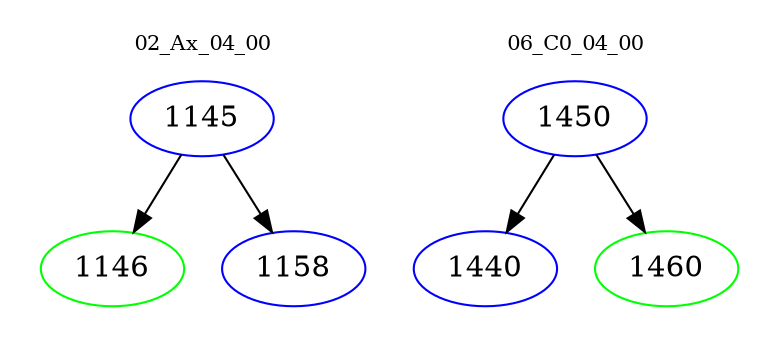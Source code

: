 digraph{
subgraph cluster_0 {
color = white
label = "02_Ax_04_00";
fontsize=10;
T0_1145 [label="1145", color="blue"]
T0_1145 -> T0_1146 [color="black"]
T0_1146 [label="1146", color="green"]
T0_1145 -> T0_1158 [color="black"]
T0_1158 [label="1158", color="blue"]
}
subgraph cluster_1 {
color = white
label = "06_C0_04_00";
fontsize=10;
T1_1450 [label="1450", color="blue"]
T1_1450 -> T1_1440 [color="black"]
T1_1440 [label="1440", color="blue"]
T1_1450 -> T1_1460 [color="black"]
T1_1460 [label="1460", color="green"]
}
}
